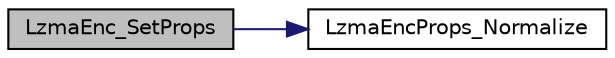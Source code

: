 digraph G
{
  edge [fontname="Helvetica",fontsize="10",labelfontname="Helvetica",labelfontsize="10"];
  node [fontname="Helvetica",fontsize="10",shape=record];
  rankdir="LR";
  Node1 [label="LzmaEnc_SetProps",height=0.2,width=0.4,color="black", fillcolor="grey75", style="filled" fontcolor="black"];
  Node1 -> Node2 [color="midnightblue",fontsize="10",style="solid",fontname="Helvetica"];
  Node2 [label="LzmaEncProps_Normalize",height=0.2,width=0.4,color="black", fillcolor="white", style="filled",URL="$_lzma_enc_8c.html#acd23d29a44a6a248851b7e0ef8016d87"];
}
